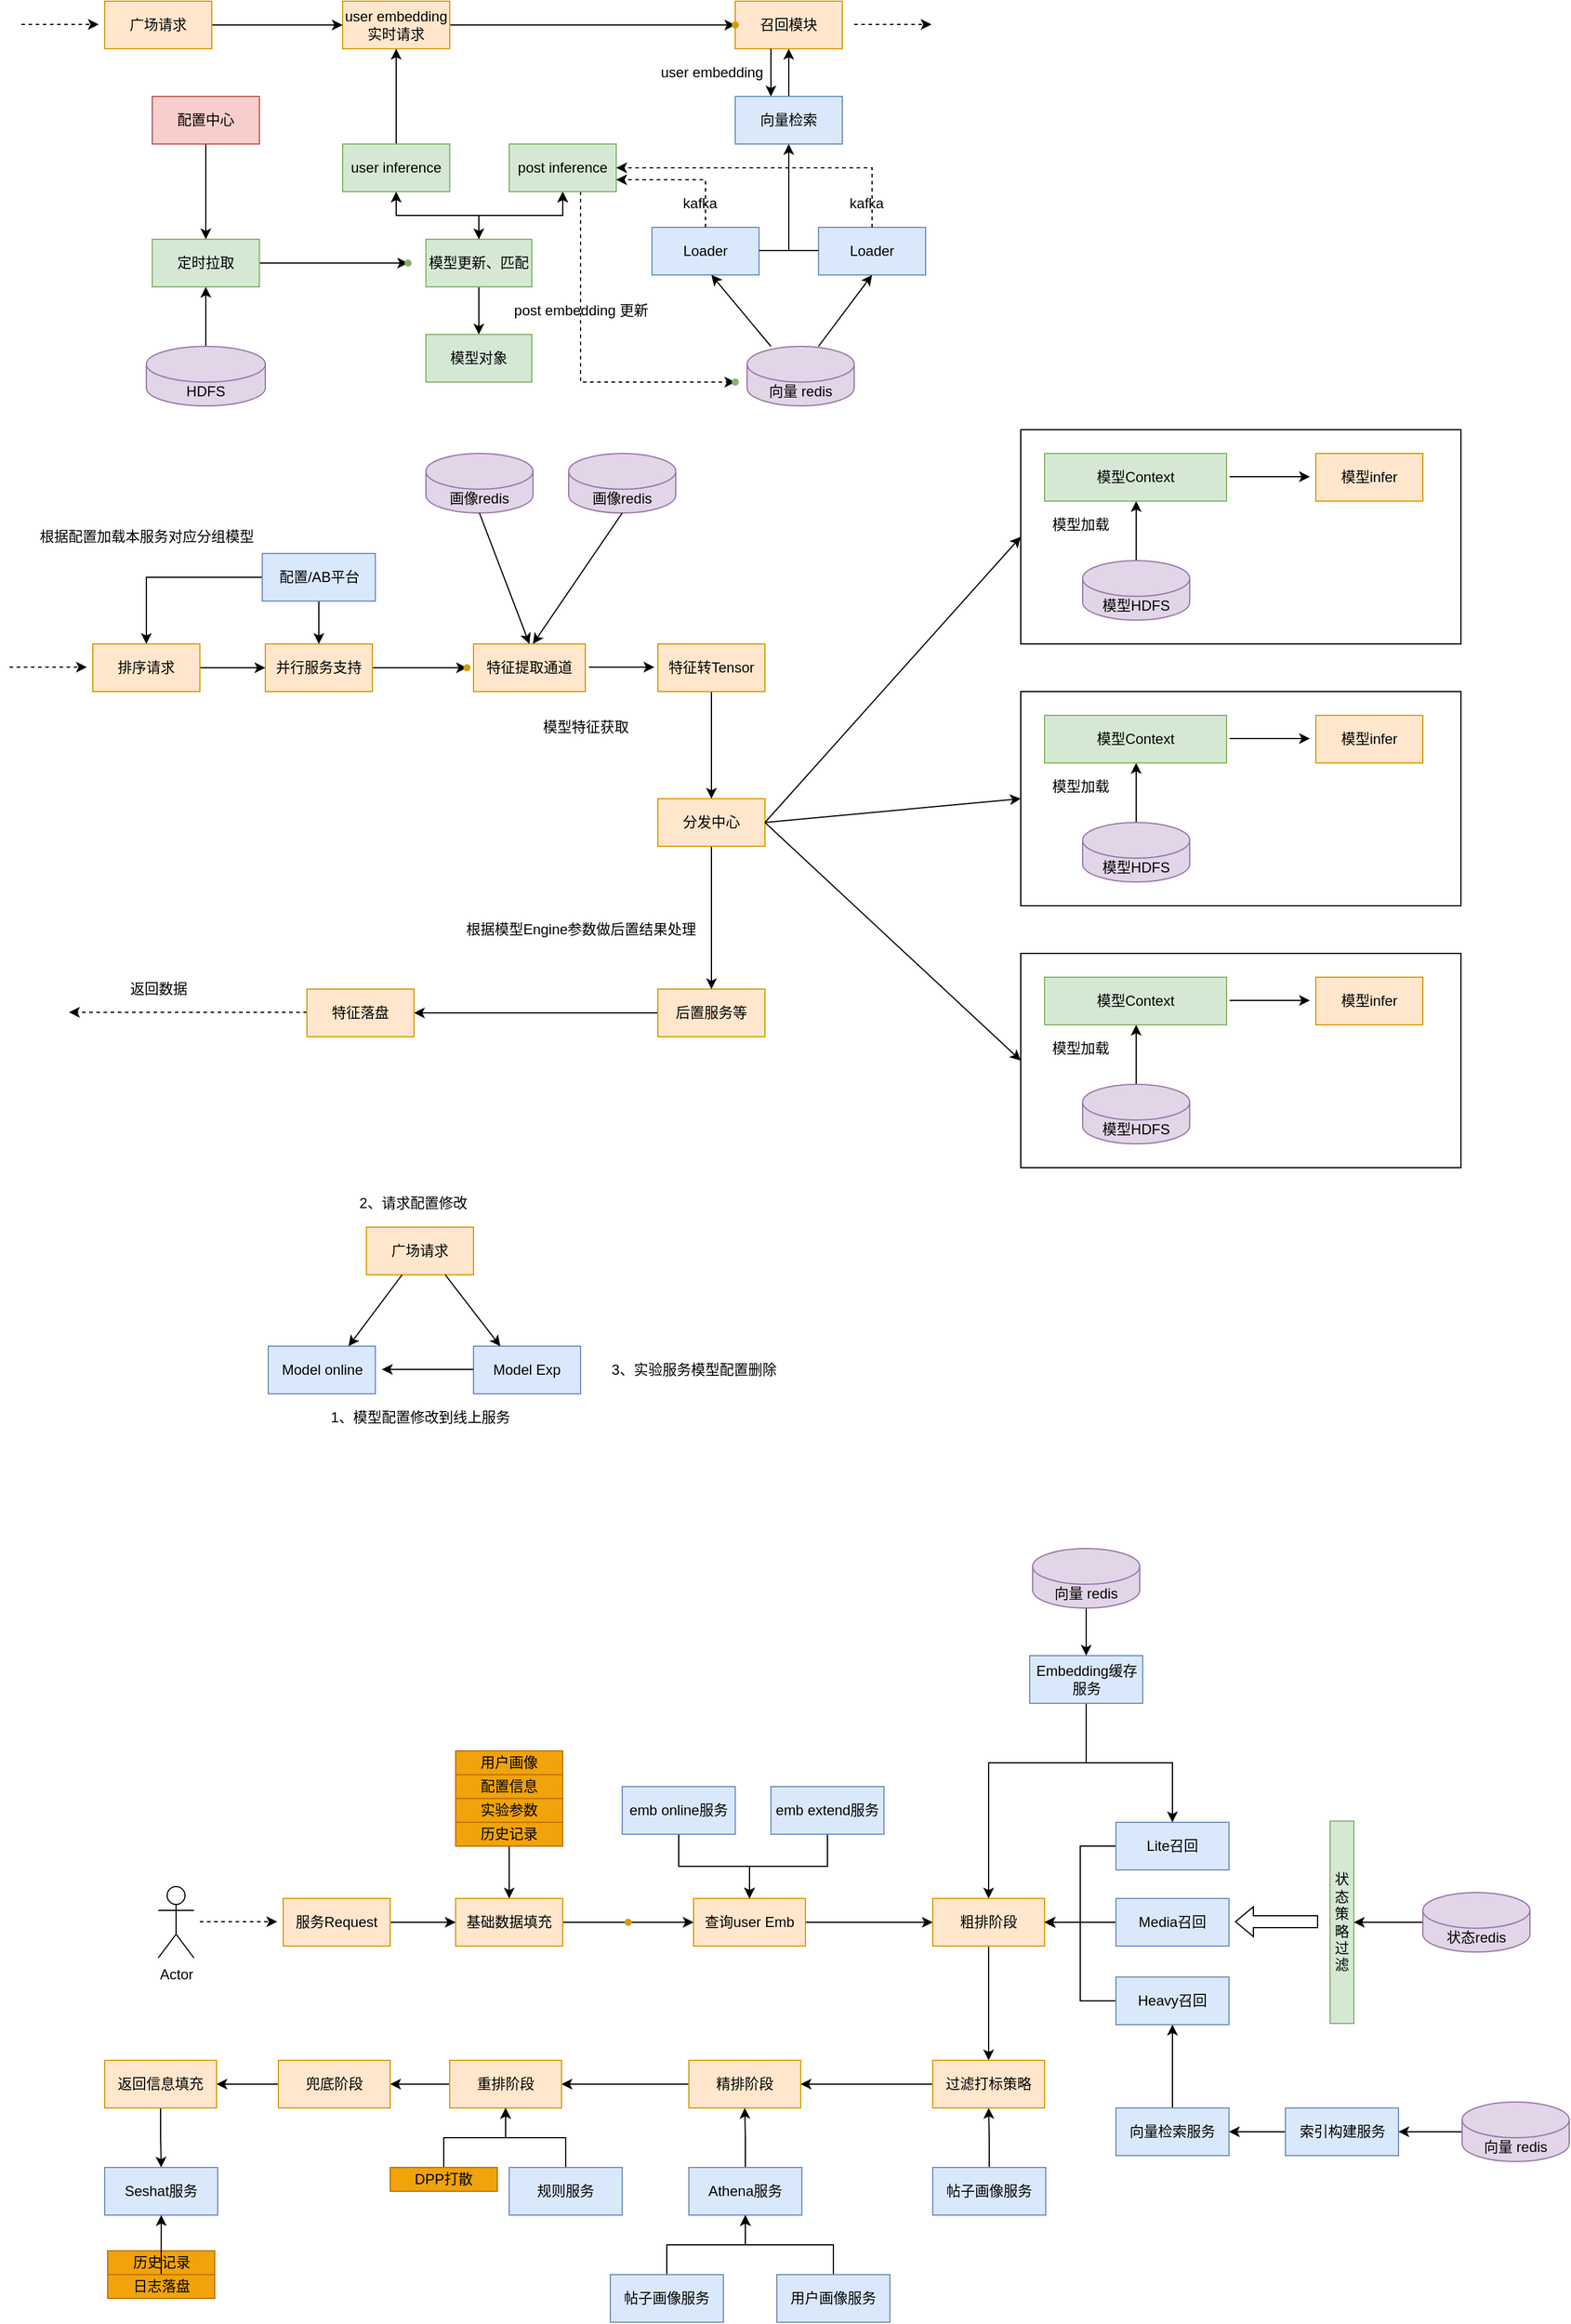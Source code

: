 <mxfile version="20.2.4" type="github" pages="2">
  <diagram id="rmecvicJ1WGdIbWjcZAJ" name="Page-1">
    <mxGraphModel dx="1426" dy="713" grid="1" gridSize="10" guides="1" tooltips="1" connect="1" arrows="1" fold="1" page="1" pageScale="1" pageWidth="827" pageHeight="1169" math="0" shadow="0">
      <root>
        <mxCell id="0" />
        <mxCell id="1" parent="0" />
        <mxCell id="inHRwICub65d2TgyCKdi-32" value="" style="edgeStyle=orthogonalEdgeStyle;rounded=0;orthogonalLoop=1;jettySize=auto;html=1;" parent="1" source="inHRwICub65d2TgyCKdi-1" target="inHRwICub65d2TgyCKdi-31" edge="1">
          <mxGeometry relative="1" as="geometry" />
        </mxCell>
        <mxCell id="inHRwICub65d2TgyCKdi-1" value="user embedding实时请求" style="rounded=0;whiteSpace=wrap;html=1;fillColor=#ffe6cc;strokeColor=#d79b00;" parent="1" vertex="1">
          <mxGeometry x="300" y="120" width="90" height="40" as="geometry" />
        </mxCell>
        <mxCell id="inHRwICub65d2TgyCKdi-26" value="" style="edgeStyle=orthogonalEdgeStyle;rounded=0;orthogonalLoop=1;jettySize=auto;html=1;" parent="1" source="inHRwICub65d2TgyCKdi-3" target="inHRwICub65d2TgyCKdi-6" edge="1">
          <mxGeometry relative="1" as="geometry" />
        </mxCell>
        <mxCell id="inHRwICub65d2TgyCKdi-27" value="" style="edgeStyle=orthogonalEdgeStyle;rounded=0;orthogonalLoop=1;jettySize=auto;html=1;" parent="1" source="inHRwICub65d2TgyCKdi-3" target="inHRwICub65d2TgyCKdi-6" edge="1">
          <mxGeometry relative="1" as="geometry" />
        </mxCell>
        <mxCell id="inHRwICub65d2TgyCKdi-28" style="edgeStyle=orthogonalEdgeStyle;rounded=0;orthogonalLoop=1;jettySize=auto;html=1;entryX=0.5;entryY=1;entryDx=0;entryDy=0;" parent="1" source="inHRwICub65d2TgyCKdi-3" target="inHRwICub65d2TgyCKdi-4" edge="1">
          <mxGeometry relative="1" as="geometry" />
        </mxCell>
        <mxCell id="inHRwICub65d2TgyCKdi-84" value="" style="edgeStyle=orthogonalEdgeStyle;rounded=0;orthogonalLoop=1;jettySize=auto;html=1;" parent="1" source="inHRwICub65d2TgyCKdi-3" target="inHRwICub65d2TgyCKdi-82" edge="1">
          <mxGeometry relative="1" as="geometry" />
        </mxCell>
        <mxCell id="inHRwICub65d2TgyCKdi-3" value="模型更新、匹配" style="rounded=0;whiteSpace=wrap;html=1;fillColor=#d5e8d4;strokeColor=#82b366;" parent="1" vertex="1">
          <mxGeometry x="370" y="320" width="89" height="40" as="geometry" />
        </mxCell>
        <mxCell id="inHRwICub65d2TgyCKdi-29" value="" style="edgeStyle=orthogonalEdgeStyle;rounded=0;orthogonalLoop=1;jettySize=auto;html=1;" parent="1" source="inHRwICub65d2TgyCKdi-4" target="inHRwICub65d2TgyCKdi-1" edge="1">
          <mxGeometry relative="1" as="geometry" />
        </mxCell>
        <mxCell id="inHRwICub65d2TgyCKdi-4" value="user inference" style="rounded=0;whiteSpace=wrap;html=1;fillColor=#d5e8d4;strokeColor=#82b366;" parent="1" vertex="1">
          <mxGeometry x="300" y="240" width="90" height="40" as="geometry" />
        </mxCell>
        <mxCell id="inHRwICub65d2TgyCKdi-48" value="" style="edgeStyle=orthogonalEdgeStyle;rounded=0;orthogonalLoop=1;jettySize=auto;html=1;" parent="1" source="inHRwICub65d2TgyCKdi-6" target="inHRwICub65d2TgyCKdi-3" edge="1">
          <mxGeometry relative="1" as="geometry" />
        </mxCell>
        <mxCell id="inHRwICub65d2TgyCKdi-50" value="" style="edgeStyle=orthogonalEdgeStyle;rounded=0;orthogonalLoop=1;jettySize=auto;html=1;dashed=1;" parent="1" source="inHRwICub65d2TgyCKdi-6" target="inHRwICub65d2TgyCKdi-49" edge="1">
          <mxGeometry relative="1" as="geometry">
            <Array as="points">
              <mxPoint x="500" y="440" />
            </Array>
          </mxGeometry>
        </mxCell>
        <mxCell id="inHRwICub65d2TgyCKdi-6" value="post inference" style="rounded=0;whiteSpace=wrap;html=1;fillColor=#d5e8d4;strokeColor=#82b366;" parent="1" vertex="1">
          <mxGeometry x="440" y="240" width="90" height="40" as="geometry" />
        </mxCell>
        <mxCell id="inHRwICub65d2TgyCKdi-22" value="" style="edgeStyle=orthogonalEdgeStyle;rounded=0;orthogonalLoop=1;jettySize=auto;html=1;" parent="1" source="inHRwICub65d2TgyCKdi-7" target="inHRwICub65d2TgyCKdi-21" edge="1">
          <mxGeometry relative="1" as="geometry" />
        </mxCell>
        <mxCell id="inHRwICub65d2TgyCKdi-7" value="定时拉取" style="rounded=0;whiteSpace=wrap;html=1;fillColor=#d5e8d4;strokeColor=#82b366;" parent="1" vertex="1">
          <mxGeometry x="140" y="320" width="90" height="40" as="geometry" />
        </mxCell>
        <mxCell id="inHRwICub65d2TgyCKdi-25" value="" style="edgeStyle=orthogonalEdgeStyle;rounded=0;orthogonalLoop=1;jettySize=auto;html=1;" parent="1" source="inHRwICub65d2TgyCKdi-8" target="inHRwICub65d2TgyCKdi-7" edge="1">
          <mxGeometry relative="1" as="geometry" />
        </mxCell>
        <mxCell id="inHRwICub65d2TgyCKdi-8" value="配置中心" style="rounded=0;whiteSpace=wrap;html=1;fillColor=#f8cecc;strokeColor=#b85450;" parent="1" vertex="1">
          <mxGeometry x="140" y="200" width="90" height="40" as="geometry" />
        </mxCell>
        <mxCell id="inHRwICub65d2TgyCKdi-23" value="" style="edgeStyle=orthogonalEdgeStyle;rounded=0;orthogonalLoop=1;jettySize=auto;html=1;" parent="1" source="inHRwICub65d2TgyCKdi-13" target="inHRwICub65d2TgyCKdi-7" edge="1">
          <mxGeometry relative="1" as="geometry" />
        </mxCell>
        <mxCell id="inHRwICub65d2TgyCKdi-13" value="HDFS" style="shape=cylinder3;whiteSpace=wrap;html=1;boundedLbl=1;backgroundOutline=1;size=15;fillColor=#e1d5e7;strokeColor=#9673a6;" parent="1" vertex="1">
          <mxGeometry x="135" y="410" width="100" height="50" as="geometry" />
        </mxCell>
        <mxCell id="aqv-pjTgf9WX1jesz1Ey-59" value="" style="edgeStyle=orthogonalEdgeStyle;rounded=0;orthogonalLoop=1;jettySize=auto;html=1;" parent="1" source="inHRwICub65d2TgyCKdi-16" edge="1">
          <mxGeometry relative="1" as="geometry">
            <mxPoint x="967" y="540" as="targetPoint" />
          </mxGeometry>
        </mxCell>
        <mxCell id="inHRwICub65d2TgyCKdi-16" value="模型HDFS" style="shape=cylinder3;whiteSpace=wrap;html=1;boundedLbl=1;backgroundOutline=1;size=15;fillColor=#e1d5e7;strokeColor=#9673a6;" parent="1" vertex="1">
          <mxGeometry x="922" y="590" width="90" height="50" as="geometry" />
        </mxCell>
        <mxCell id="inHRwICub65d2TgyCKdi-17" value="向量 redis" style="shape=cylinder3;whiteSpace=wrap;html=1;boundedLbl=1;backgroundOutline=1;size=15;fillColor=#e1d5e7;strokeColor=#9673a6;" parent="1" vertex="1">
          <mxGeometry x="640" y="410" width="90" height="50" as="geometry" />
        </mxCell>
        <mxCell id="inHRwICub65d2TgyCKdi-21" value="" style="shape=waypoint;sketch=0;size=6;pointerEvents=1;points=[];fillColor=#d5e8d4;resizable=0;rotatable=0;perimeter=centerPerimeter;snapToPoint=1;strokeColor=#82b366;rounded=0;" parent="1" vertex="1">
          <mxGeometry x="335" y="320" width="40" height="40" as="geometry" />
        </mxCell>
        <mxCell id="inHRwICub65d2TgyCKdi-30" value="召回模块" style="rounded=0;whiteSpace=wrap;html=1;fillColor=#ffe6cc;strokeColor=#d79b00;" parent="1" vertex="1">
          <mxGeometry x="630" y="120" width="90" height="40" as="geometry" />
        </mxCell>
        <mxCell id="inHRwICub65d2TgyCKdi-31" value="" style="shape=waypoint;sketch=0;size=6;pointerEvents=1;points=[];fillColor=#ffe6cc;resizable=0;rotatable=0;perimeter=centerPerimeter;snapToPoint=1;strokeColor=#d79b00;rounded=0;" parent="1" vertex="1">
          <mxGeometry x="610" y="120" width="40" height="40" as="geometry" />
        </mxCell>
        <mxCell id="inHRwICub65d2TgyCKdi-33" value="Loader" style="rounded=0;whiteSpace=wrap;html=1;fillColor=#dae8fc;strokeColor=#6c8ebf;" parent="1" vertex="1">
          <mxGeometry x="560" y="310" width="90" height="40" as="geometry" />
        </mxCell>
        <mxCell id="inHRwICub65d2TgyCKdi-34" value="Loader" style="rounded=0;whiteSpace=wrap;html=1;fillColor=#dae8fc;strokeColor=#6c8ebf;" parent="1" vertex="1">
          <mxGeometry x="700" y="310" width="90" height="40" as="geometry" />
        </mxCell>
        <mxCell id="inHRwICub65d2TgyCKdi-49" value="" style="shape=waypoint;sketch=0;size=6;pointerEvents=1;points=[];fillColor=#d5e8d4;resizable=0;rotatable=0;perimeter=centerPerimeter;snapToPoint=1;strokeColor=#82b366;rounded=0;" parent="1" vertex="1">
          <mxGeometry x="610" y="420" width="40" height="40" as="geometry" />
        </mxCell>
        <mxCell id="inHRwICub65d2TgyCKdi-56" value="" style="endArrow=classic;html=1;rounded=0;entryX=0.5;entryY=1;entryDx=0;entryDy=0;" parent="1" target="inHRwICub65d2TgyCKdi-34" edge="1">
          <mxGeometry width="50" height="50" relative="1" as="geometry">
            <mxPoint x="700" y="410" as="sourcePoint" />
            <mxPoint x="750" y="360" as="targetPoint" />
          </mxGeometry>
        </mxCell>
        <mxCell id="inHRwICub65d2TgyCKdi-57" value="" style="endArrow=classic;html=1;rounded=0;exitX=0.222;exitY=0;exitDx=0;exitDy=0;exitPerimeter=0;" parent="1" source="inHRwICub65d2TgyCKdi-17" edge="1">
          <mxGeometry width="50" height="50" relative="1" as="geometry">
            <mxPoint x="670" y="400" as="sourcePoint" />
            <mxPoint x="610" y="350" as="targetPoint" />
          </mxGeometry>
        </mxCell>
        <mxCell id="inHRwICub65d2TgyCKdi-65" value="" style="edgeStyle=orthogonalEdgeStyle;rounded=0;orthogonalLoop=1;jettySize=auto;html=1;" parent="1" source="inHRwICub65d2TgyCKdi-58" target="inHRwICub65d2TgyCKdi-30" edge="1">
          <mxGeometry relative="1" as="geometry" />
        </mxCell>
        <mxCell id="inHRwICub65d2TgyCKdi-58" value="向量检索" style="rounded=0;whiteSpace=wrap;html=1;fillColor=#dae8fc;strokeColor=#6c8ebf;" parent="1" vertex="1">
          <mxGeometry x="630" y="200" width="90" height="40" as="geometry" />
        </mxCell>
        <mxCell id="inHRwICub65d2TgyCKdi-61" value="" style="endArrow=classic;html=1;rounded=0;entryX=0.5;entryY=1;entryDx=0;entryDy=0;" parent="1" target="inHRwICub65d2TgyCKdi-58" edge="1">
          <mxGeometry width="50" height="50" relative="1" as="geometry">
            <mxPoint x="675" y="330" as="sourcePoint" />
            <mxPoint x="670" y="240" as="targetPoint" />
          </mxGeometry>
        </mxCell>
        <mxCell id="inHRwICub65d2TgyCKdi-62" value="" style="endArrow=classic;html=1;rounded=0;dashed=1;exitX=0.5;exitY=0;exitDx=0;exitDy=0;" parent="1" source="inHRwICub65d2TgyCKdi-33" edge="1">
          <mxGeometry width="50" height="50" relative="1" as="geometry">
            <mxPoint x="600" y="300" as="sourcePoint" />
            <mxPoint x="530" y="270" as="targetPoint" />
            <Array as="points">
              <mxPoint x="605" y="270" />
            </Array>
          </mxGeometry>
        </mxCell>
        <mxCell id="inHRwICub65d2TgyCKdi-63" value="" style="endArrow=classic;html=1;rounded=0;dashed=1;exitX=0.5;exitY=0;exitDx=0;exitDy=0;" parent="1" source="inHRwICub65d2TgyCKdi-34" edge="1">
          <mxGeometry width="50" height="50" relative="1" as="geometry">
            <mxPoint x="775" y="300" as="sourcePoint" />
            <mxPoint x="530" y="260" as="targetPoint" />
            <Array as="points">
              <mxPoint x="745" y="260" />
            </Array>
          </mxGeometry>
        </mxCell>
        <mxCell id="inHRwICub65d2TgyCKdi-67" value="" style="edgeStyle=orthogonalEdgeStyle;rounded=0;orthogonalLoop=1;jettySize=auto;html=1;" parent="1" source="inHRwICub65d2TgyCKdi-66" target="inHRwICub65d2TgyCKdi-1" edge="1">
          <mxGeometry relative="1" as="geometry" />
        </mxCell>
        <mxCell id="inHRwICub65d2TgyCKdi-66" value="广场请求" style="rounded=0;whiteSpace=wrap;html=1;fillColor=#ffe6cc;strokeColor=#d79b00;" parent="1" vertex="1">
          <mxGeometry x="100" y="120" width="90" height="40" as="geometry" />
        </mxCell>
        <mxCell id="inHRwICub65d2TgyCKdi-69" value="" style="endArrow=classic;html=1;rounded=0;dashed=1;" parent="1" edge="1">
          <mxGeometry width="50" height="50" relative="1" as="geometry">
            <mxPoint x="30" y="139.5" as="sourcePoint" />
            <mxPoint x="95" y="139.5" as="targetPoint" />
          </mxGeometry>
        </mxCell>
        <mxCell id="inHRwICub65d2TgyCKdi-72" value="" style="endArrow=classic;html=1;rounded=0;dashed=1;" parent="1" edge="1">
          <mxGeometry width="50" height="50" relative="1" as="geometry">
            <mxPoint x="730" y="139.5" as="sourcePoint" />
            <mxPoint x="795" y="139.5" as="targetPoint" />
          </mxGeometry>
        </mxCell>
        <mxCell id="inHRwICub65d2TgyCKdi-73" value="" style="endArrow=classic;html=1;rounded=0;" parent="1" edge="1">
          <mxGeometry width="50" height="50" relative="1" as="geometry">
            <mxPoint x="660" y="160" as="sourcePoint" />
            <mxPoint x="660" y="200" as="targetPoint" />
          </mxGeometry>
        </mxCell>
        <mxCell id="inHRwICub65d2TgyCKdi-75" value="user embedding" style="text;html=1;resizable=0;autosize=1;align=center;verticalAlign=middle;points=[];fillColor=none;strokeColor=none;rounded=0;" parent="1" vertex="1">
          <mxGeometry x="560" y="170" width="100" height="20" as="geometry" />
        </mxCell>
        <mxCell id="inHRwICub65d2TgyCKdi-76" value="kafka" style="text;html=1;resizable=0;autosize=1;align=center;verticalAlign=middle;points=[];fillColor=none;strokeColor=none;rounded=0;" parent="1" vertex="1">
          <mxGeometry x="720" y="280" width="40" height="20" as="geometry" />
        </mxCell>
        <mxCell id="inHRwICub65d2TgyCKdi-77" value="" style="endArrow=none;html=1;rounded=0;" parent="1" edge="1">
          <mxGeometry width="50" height="50" relative="1" as="geometry">
            <mxPoint x="650" y="329.5" as="sourcePoint" />
            <mxPoint x="700" y="329.5" as="targetPoint" />
          </mxGeometry>
        </mxCell>
        <mxCell id="inHRwICub65d2TgyCKdi-78" value="kafka" style="text;html=1;resizable=0;autosize=1;align=center;verticalAlign=middle;points=[];fillColor=none;strokeColor=none;rounded=0;" parent="1" vertex="1">
          <mxGeometry x="580" y="280" width="40" height="20" as="geometry" />
        </mxCell>
        <mxCell id="inHRwICub65d2TgyCKdi-81" value="post embedding 更新" style="text;html=1;resizable=0;autosize=1;align=center;verticalAlign=middle;points=[];fillColor=none;strokeColor=none;rounded=0;" parent="1" vertex="1">
          <mxGeometry x="435" y="370" width="130" height="20" as="geometry" />
        </mxCell>
        <mxCell id="inHRwICub65d2TgyCKdi-82" value="模型对象" style="rounded=0;whiteSpace=wrap;html=1;fillColor=#d5e8d4;strokeColor=#82b366;" parent="1" vertex="1">
          <mxGeometry x="370" y="400" width="89" height="40" as="geometry" />
        </mxCell>
        <mxCell id="aqv-pjTgf9WX1jesz1Ey-1" value="" style="edgeStyle=orthogonalEdgeStyle;rounded=0;orthogonalLoop=1;jettySize=auto;html=1;" parent="1" source="aqv-pjTgf9WX1jesz1Ey-2" target="aqv-pjTgf9WX1jesz1Ey-24" edge="1">
          <mxGeometry relative="1" as="geometry" />
        </mxCell>
        <mxCell id="aqv-pjTgf9WX1jesz1Ey-2" value="并行服务支持" style="rounded=0;whiteSpace=wrap;html=1;fillColor=#ffe6cc;strokeColor=#d79b00;" parent="1" vertex="1">
          <mxGeometry x="235" y="660" width="90" height="40" as="geometry" />
        </mxCell>
        <mxCell id="aqv-pjTgf9WX1jesz1Ey-21" value="画像redis" style="shape=cylinder3;whiteSpace=wrap;html=1;boundedLbl=1;backgroundOutline=1;size=15;fillColor=#e1d5e7;strokeColor=#9673a6;" parent="1" vertex="1">
          <mxGeometry x="370" y="500" width="90" height="50" as="geometry" />
        </mxCell>
        <mxCell id="aqv-pjTgf9WX1jesz1Ey-23" value="特征提取通道" style="rounded=0;whiteSpace=wrap;html=1;fillColor=#ffe6cc;strokeColor=#d79b00;" parent="1" vertex="1">
          <mxGeometry x="410" y="660" width="94" height="40" as="geometry" />
        </mxCell>
        <mxCell id="aqv-pjTgf9WX1jesz1Ey-24" value="" style="shape=waypoint;sketch=0;size=6;pointerEvents=1;points=[];fillColor=#ffe6cc;resizable=0;rotatable=0;perimeter=centerPerimeter;snapToPoint=1;strokeColor=#d79b00;rounded=0;" parent="1" vertex="1">
          <mxGeometry x="384.5" y="660" width="40" height="40" as="geometry" />
        </mxCell>
        <mxCell id="aqv-pjTgf9WX1jesz1Ey-35" value="" style="edgeStyle=orthogonalEdgeStyle;rounded=0;orthogonalLoop=1;jettySize=auto;html=1;" parent="1" source="aqv-pjTgf9WX1jesz1Ey-36" target="aqv-pjTgf9WX1jesz1Ey-2" edge="1">
          <mxGeometry relative="1" as="geometry" />
        </mxCell>
        <mxCell id="aqv-pjTgf9WX1jesz1Ey-36" value="排序请求" style="rounded=0;whiteSpace=wrap;html=1;fillColor=#ffe6cc;strokeColor=#d79b00;" parent="1" vertex="1">
          <mxGeometry x="90" y="660" width="90" height="40" as="geometry" />
        </mxCell>
        <mxCell id="aqv-pjTgf9WX1jesz1Ey-37" value="" style="endArrow=classic;html=1;rounded=0;dashed=1;" parent="1" edge="1">
          <mxGeometry width="50" height="50" relative="1" as="geometry">
            <mxPoint x="20" y="679.5" as="sourcePoint" />
            <mxPoint x="85" y="679.5" as="targetPoint" />
          </mxGeometry>
        </mxCell>
        <mxCell id="aqv-pjTgf9WX1jesz1Ey-61" value="" style="edgeStyle=orthogonalEdgeStyle;rounded=0;orthogonalLoop=1;jettySize=auto;html=1;" parent="1" source="aqv-pjTgf9WX1jesz1Ey-46" target="aqv-pjTgf9WX1jesz1Ey-2" edge="1">
          <mxGeometry relative="1" as="geometry" />
        </mxCell>
        <mxCell id="6J14S6-xpaO_hdWRxPUu-1" style="edgeStyle=orthogonalEdgeStyle;rounded=0;orthogonalLoop=1;jettySize=auto;html=1;exitX=0;exitY=0.5;exitDx=0;exitDy=0;entryX=0.5;entryY=0;entryDx=0;entryDy=0;" parent="1" source="aqv-pjTgf9WX1jesz1Ey-46" target="aqv-pjTgf9WX1jesz1Ey-36" edge="1">
          <mxGeometry relative="1" as="geometry" />
        </mxCell>
        <mxCell id="aqv-pjTgf9WX1jesz1Ey-46" value="配置/AB平台" style="rounded=0;whiteSpace=wrap;html=1;fillColor=#dae8fc;strokeColor=#6c8ebf;" parent="1" vertex="1">
          <mxGeometry x="232.5" y="584" width="95" height="40" as="geometry" />
        </mxCell>
        <mxCell id="aqv-pjTgf9WX1jesz1Ey-48" value="模型infer" style="rounded=0;whiteSpace=wrap;html=1;fillColor=#ffe6cc;strokeColor=#d79b00;" parent="1" vertex="1">
          <mxGeometry x="1118" y="500" width="90" height="40" as="geometry" />
        </mxCell>
        <mxCell id="aqv-pjTgf9WX1jesz1Ey-51" value="" style="edgeStyle=orthogonalEdgeStyle;rounded=0;orthogonalLoop=1;jettySize=auto;html=1;" parent="1" edge="1">
          <mxGeometry relative="1" as="geometry">
            <mxPoint x="507" y="679.5" as="sourcePoint" />
            <mxPoint x="562" y="679.5" as="targetPoint" />
          </mxGeometry>
        </mxCell>
        <mxCell id="OaDlrXhiKKZEw5UszmCp-20" value="" style="edgeStyle=orthogonalEdgeStyle;rounded=0;orthogonalLoop=1;jettySize=auto;html=1;" parent="1" source="aqv-pjTgf9WX1jesz1Ey-52" target="OaDlrXhiKKZEw5UszmCp-16" edge="1">
          <mxGeometry relative="1" as="geometry" />
        </mxCell>
        <mxCell id="aqv-pjTgf9WX1jesz1Ey-52" value="特征转Tensor" style="rounded=0;whiteSpace=wrap;html=1;fillColor=#ffe6cc;strokeColor=#d79b00;" parent="1" vertex="1">
          <mxGeometry x="565" y="660" width="90" height="40" as="geometry" />
        </mxCell>
        <mxCell id="aqv-pjTgf9WX1jesz1Ey-68" value="" style="edgeStyle=orthogonalEdgeStyle;rounded=0;orthogonalLoop=1;jettySize=auto;html=1;" parent="1" source="aqv-pjTgf9WX1jesz1Ey-54" target="aqv-pjTgf9WX1jesz1Ey-67" edge="1">
          <mxGeometry relative="1" as="geometry" />
        </mxCell>
        <mxCell id="aqv-pjTgf9WX1jesz1Ey-54" value="后置服务等" style="rounded=0;whiteSpace=wrap;html=1;fillColor=#ffe6cc;strokeColor=#d79b00;" parent="1" vertex="1">
          <mxGeometry x="565" y="950" width="90" height="40" as="geometry" />
        </mxCell>
        <mxCell id="aqv-pjTgf9WX1jesz1Ey-60" value="" style="endArrow=classic;html=1;rounded=0;dashed=1;startArrow=none;" parent="1" edge="1">
          <mxGeometry width="50" height="50" relative="1" as="geometry">
            <mxPoint x="270" y="969.5" as="sourcePoint" />
            <mxPoint x="70" y="969.5" as="targetPoint" />
            <Array as="points">
              <mxPoint x="90" y="969.5" />
            </Array>
          </mxGeometry>
        </mxCell>
        <mxCell id="aqv-pjTgf9WX1jesz1Ey-64" value="模型加载" style="text;html=1;resizable=0;autosize=1;align=center;verticalAlign=middle;points=[];fillColor=none;strokeColor=none;rounded=0;" parent="1" vertex="1">
          <mxGeometry x="890" y="550" width="60" height="20" as="geometry" />
        </mxCell>
        <mxCell id="aqv-pjTgf9WX1jesz1Ey-66" value="返回数据" style="text;html=1;resizable=0;autosize=1;align=center;verticalAlign=middle;points=[];fillColor=none;strokeColor=none;rounded=0;" parent="1" vertex="1">
          <mxGeometry x="115" y="940" width="60" height="20" as="geometry" />
        </mxCell>
        <mxCell id="aqv-pjTgf9WX1jesz1Ey-67" value="特征落盘" style="rounded=0;whiteSpace=wrap;html=1;fillColor=#ffe6cc;strokeColor=#d79b00;" parent="1" vertex="1">
          <mxGeometry x="270" y="950" width="90" height="40" as="geometry" />
        </mxCell>
        <mxCell id="aqv-pjTgf9WX1jesz1Ey-72" value="根据配置加载本服务对应分组模型" style="text;html=1;resizable=0;autosize=1;align=center;verticalAlign=middle;points=[];fillColor=none;strokeColor=none;rounded=0;" parent="1" vertex="1">
          <mxGeometry x="35" y="560" width="200" height="20" as="geometry" />
        </mxCell>
        <mxCell id="6J14S6-xpaO_hdWRxPUu-2" value="画像redis" style="shape=cylinder3;whiteSpace=wrap;html=1;boundedLbl=1;backgroundOutline=1;size=15;fillColor=#e1d5e7;strokeColor=#9673a6;" parent="1" vertex="1">
          <mxGeometry x="490" y="500" width="90" height="50" as="geometry" />
        </mxCell>
        <mxCell id="6J14S6-xpaO_hdWRxPUu-3" value="" style="endArrow=classic;html=1;rounded=0;entryX=0.5;entryY=0;entryDx=0;entryDy=0;" parent="1" target="aqv-pjTgf9WX1jesz1Ey-23" edge="1">
          <mxGeometry width="50" height="50" relative="1" as="geometry">
            <mxPoint x="415" y="550" as="sourcePoint" />
            <mxPoint x="485" y="630" as="targetPoint" />
          </mxGeometry>
        </mxCell>
        <mxCell id="6J14S6-xpaO_hdWRxPUu-4" value="" style="endArrow=classic;html=1;rounded=0;exitX=0.5;exitY=1;exitDx=0;exitDy=0;exitPerimeter=0;" parent="1" source="6J14S6-xpaO_hdWRxPUu-2" edge="1">
          <mxGeometry width="50" height="50" relative="1" as="geometry">
            <mxPoint x="425" y="560" as="sourcePoint" />
            <mxPoint x="460" y="660" as="targetPoint" />
          </mxGeometry>
        </mxCell>
        <mxCell id="6J14S6-xpaO_hdWRxPUu-6" value="模型Context" style="rounded=0;whiteSpace=wrap;html=1;fillColor=#d5e8d4;strokeColor=#82b366;" parent="1" vertex="1">
          <mxGeometry x="890" y="500" width="153" height="40" as="geometry" />
        </mxCell>
        <mxCell id="6J14S6-xpaO_hdWRxPUu-9" value="模型特征获取" style="text;html=1;resizable=0;autosize=1;align=center;verticalAlign=middle;points=[];fillColor=none;strokeColor=none;rounded=0;" parent="1" vertex="1">
          <mxGeometry x="459" y="720" width="90" height="20" as="geometry" />
        </mxCell>
        <mxCell id="6J14S6-xpaO_hdWRxPUu-11" value="" style="edgeStyle=orthogonalEdgeStyle;rounded=0;orthogonalLoop=1;jettySize=auto;html=1;" parent="1" edge="1">
          <mxGeometry relative="1" as="geometry">
            <mxPoint x="1045.5" y="519.5" as="sourcePoint" />
            <mxPoint x="1113" y="519.5" as="targetPoint" />
          </mxGeometry>
        </mxCell>
        <mxCell id="6J14S6-xpaO_hdWRxPUu-12" value="根据模型Engine参数做后置结果处理" style="text;html=1;resizable=0;autosize=1;align=center;verticalAlign=middle;points=[];fillColor=none;strokeColor=none;rounded=0;" parent="1" vertex="1">
          <mxGeometry x="395" y="890" width="210" height="20" as="geometry" />
        </mxCell>
        <mxCell id="fP3JQCJuyxl1CJWyWXT3-1" value="广场请求" style="rounded=0;whiteSpace=wrap;html=1;fillColor=#ffe6cc;strokeColor=#d79b00;" parent="1" vertex="1">
          <mxGeometry x="320" y="1150" width="90" height="40" as="geometry" />
        </mxCell>
        <mxCell id="fP3JQCJuyxl1CJWyWXT3-2" value="Model online" style="rounded=0;whiteSpace=wrap;html=1;fillColor=#dae8fc;strokeColor=#6c8ebf;" parent="1" vertex="1">
          <mxGeometry x="237.5" y="1250" width="90" height="40" as="geometry" />
        </mxCell>
        <mxCell id="fP3JQCJuyxl1CJWyWXT3-3" value="Model Exp" style="rounded=0;whiteSpace=wrap;html=1;fillColor=#dae8fc;strokeColor=#6c8ebf;" parent="1" vertex="1">
          <mxGeometry x="410" y="1250" width="90" height="40" as="geometry" />
        </mxCell>
        <mxCell id="fP3JQCJuyxl1CJWyWXT3-8" value="" style="endArrow=classic;html=1;rounded=0;entryX=0.25;entryY=0;entryDx=0;entryDy=0;" parent="1" target="fP3JQCJuyxl1CJWyWXT3-3" edge="1">
          <mxGeometry width="50" height="50" relative="1" as="geometry">
            <mxPoint x="386.25" y="1190" as="sourcePoint" />
            <mxPoint x="422.75" y="1240" as="targetPoint" />
          </mxGeometry>
        </mxCell>
        <mxCell id="fP3JQCJuyxl1CJWyWXT3-9" value="" style="endArrow=classic;html=1;rounded=0;" parent="1" edge="1">
          <mxGeometry width="50" height="50" relative="1" as="geometry">
            <mxPoint x="410" y="1269.5" as="sourcePoint" />
            <mxPoint x="333" y="1269.5" as="targetPoint" />
          </mxGeometry>
        </mxCell>
        <mxCell id="fP3JQCJuyxl1CJWyWXT3-10" value="" style="endArrow=classic;html=1;rounded=0;entryX=0.75;entryY=0;entryDx=0;entryDy=0;" parent="1" target="fP3JQCJuyxl1CJWyWXT3-2" edge="1">
          <mxGeometry width="50" height="50" relative="1" as="geometry">
            <mxPoint x="350" y="1190" as="sourcePoint" />
            <mxPoint x="280" y="1250" as="targetPoint" />
          </mxGeometry>
        </mxCell>
        <mxCell id="fP3JQCJuyxl1CJWyWXT3-11" value="1、模型配置修改到线上服务" style="text;html=1;resizable=0;autosize=1;align=center;verticalAlign=middle;points=[];fillColor=none;strokeColor=none;rounded=0;" parent="1" vertex="1">
          <mxGeometry x="280" y="1300" width="170" height="20" as="geometry" />
        </mxCell>
        <mxCell id="fP3JQCJuyxl1CJWyWXT3-12" value="2、请求配置修改" style="text;html=1;resizable=0;autosize=1;align=center;verticalAlign=middle;points=[];fillColor=none;strokeColor=none;rounded=0;" parent="1" vertex="1">
          <mxGeometry x="304" y="1120" width="110" height="20" as="geometry" />
        </mxCell>
        <mxCell id="fP3JQCJuyxl1CJWyWXT3-13" value="3、实验服务模型配置删除" style="text;html=1;resizable=0;autosize=1;align=center;verticalAlign=middle;points=[];fillColor=none;strokeColor=none;rounded=0;" parent="1" vertex="1">
          <mxGeometry x="520" y="1260" width="150" height="20" as="geometry" />
        </mxCell>
        <mxCell id="OaDlrXhiKKZEw5UszmCp-1" value="" style="rounded=0;whiteSpace=wrap;html=1;gradientColor=none;fillColor=none;" parent="1" vertex="1">
          <mxGeometry x="870" y="480" width="370" height="180" as="geometry" />
        </mxCell>
        <mxCell id="OaDlrXhiKKZEw5UszmCp-2" value="" style="edgeStyle=orthogonalEdgeStyle;rounded=0;orthogonalLoop=1;jettySize=auto;html=1;" parent="1" source="OaDlrXhiKKZEw5UszmCp-3" edge="1">
          <mxGeometry relative="1" as="geometry">
            <mxPoint x="967" y="760" as="targetPoint" />
          </mxGeometry>
        </mxCell>
        <mxCell id="OaDlrXhiKKZEw5UszmCp-3" value="模型HDFS" style="shape=cylinder3;whiteSpace=wrap;html=1;boundedLbl=1;backgroundOutline=1;size=15;fillColor=#e1d5e7;strokeColor=#9673a6;" parent="1" vertex="1">
          <mxGeometry x="922" y="810" width="90" height="50" as="geometry" />
        </mxCell>
        <mxCell id="OaDlrXhiKKZEw5UszmCp-4" value="模型infer" style="rounded=0;whiteSpace=wrap;html=1;fillColor=#ffe6cc;strokeColor=#d79b00;" parent="1" vertex="1">
          <mxGeometry x="1118" y="720" width="90" height="40" as="geometry" />
        </mxCell>
        <mxCell id="OaDlrXhiKKZEw5UszmCp-5" value="模型加载" style="text;html=1;resizable=0;autosize=1;align=center;verticalAlign=middle;points=[];fillColor=none;strokeColor=none;rounded=0;" parent="1" vertex="1">
          <mxGeometry x="890" y="770" width="60" height="20" as="geometry" />
        </mxCell>
        <mxCell id="OaDlrXhiKKZEw5UszmCp-6" value="模型Context" style="rounded=0;whiteSpace=wrap;html=1;fillColor=#d5e8d4;strokeColor=#82b366;" parent="1" vertex="1">
          <mxGeometry x="890" y="720" width="153" height="40" as="geometry" />
        </mxCell>
        <mxCell id="OaDlrXhiKKZEw5UszmCp-7" value="" style="edgeStyle=orthogonalEdgeStyle;rounded=0;orthogonalLoop=1;jettySize=auto;html=1;" parent="1" edge="1">
          <mxGeometry relative="1" as="geometry">
            <mxPoint x="1045.5" y="739.5" as="sourcePoint" />
            <mxPoint x="1113" y="739.5" as="targetPoint" />
          </mxGeometry>
        </mxCell>
        <mxCell id="OaDlrXhiKKZEw5UszmCp-8" value="" style="rounded=0;whiteSpace=wrap;html=1;gradientColor=none;fillColor=none;" parent="1" vertex="1">
          <mxGeometry x="870" y="700" width="370" height="180" as="geometry" />
        </mxCell>
        <mxCell id="OaDlrXhiKKZEw5UszmCp-9" value="" style="edgeStyle=orthogonalEdgeStyle;rounded=0;orthogonalLoop=1;jettySize=auto;html=1;" parent="1" source="OaDlrXhiKKZEw5UszmCp-10" edge="1">
          <mxGeometry relative="1" as="geometry">
            <mxPoint x="967" y="980" as="targetPoint" />
          </mxGeometry>
        </mxCell>
        <mxCell id="OaDlrXhiKKZEw5UszmCp-10" value="模型HDFS" style="shape=cylinder3;whiteSpace=wrap;html=1;boundedLbl=1;backgroundOutline=1;size=15;fillColor=#e1d5e7;strokeColor=#9673a6;" parent="1" vertex="1">
          <mxGeometry x="922" y="1030" width="90" height="50" as="geometry" />
        </mxCell>
        <mxCell id="OaDlrXhiKKZEw5UszmCp-11" value="模型infer" style="rounded=0;whiteSpace=wrap;html=1;fillColor=#ffe6cc;strokeColor=#d79b00;" parent="1" vertex="1">
          <mxGeometry x="1118" y="940" width="90" height="40" as="geometry" />
        </mxCell>
        <mxCell id="OaDlrXhiKKZEw5UszmCp-12" value="模型加载" style="text;html=1;resizable=0;autosize=1;align=center;verticalAlign=middle;points=[];fillColor=none;strokeColor=none;rounded=0;" parent="1" vertex="1">
          <mxGeometry x="890" y="990" width="60" height="20" as="geometry" />
        </mxCell>
        <mxCell id="OaDlrXhiKKZEw5UszmCp-13" value="模型Context" style="rounded=0;whiteSpace=wrap;html=1;fillColor=#d5e8d4;strokeColor=#82b366;" parent="1" vertex="1">
          <mxGeometry x="890" y="940" width="153" height="40" as="geometry" />
        </mxCell>
        <mxCell id="OaDlrXhiKKZEw5UszmCp-14" value="" style="edgeStyle=orthogonalEdgeStyle;rounded=0;orthogonalLoop=1;jettySize=auto;html=1;" parent="1" edge="1">
          <mxGeometry relative="1" as="geometry">
            <mxPoint x="1045.5" y="959.5" as="sourcePoint" />
            <mxPoint x="1113" y="959.5" as="targetPoint" />
          </mxGeometry>
        </mxCell>
        <mxCell id="OaDlrXhiKKZEw5UszmCp-15" value="" style="rounded=0;whiteSpace=wrap;html=1;gradientColor=none;fillColor=none;" parent="1" vertex="1">
          <mxGeometry x="870" y="920" width="370" height="180" as="geometry" />
        </mxCell>
        <mxCell id="OaDlrXhiKKZEw5UszmCp-21" value="" style="edgeStyle=orthogonalEdgeStyle;rounded=0;orthogonalLoop=1;jettySize=auto;html=1;entryX=0.5;entryY=0;entryDx=0;entryDy=0;" parent="1" source="OaDlrXhiKKZEw5UszmCp-16" target="aqv-pjTgf9WX1jesz1Ey-54" edge="1">
          <mxGeometry relative="1" as="geometry" />
        </mxCell>
        <mxCell id="OaDlrXhiKKZEw5UszmCp-16" value="分发中心" style="rounded=0;whiteSpace=wrap;html=1;fillColor=#ffe6cc;strokeColor=#d79b00;" parent="1" vertex="1">
          <mxGeometry x="565" y="790" width="90" height="40" as="geometry" />
        </mxCell>
        <mxCell id="OaDlrXhiKKZEw5UszmCp-17" value="" style="endArrow=classic;html=1;rounded=0;entryX=0;entryY=0.5;entryDx=0;entryDy=0;exitX=1;exitY=0.5;exitDx=0;exitDy=0;" parent="1" source="OaDlrXhiKKZEw5UszmCp-16" target="OaDlrXhiKKZEw5UszmCp-1" edge="1">
          <mxGeometry width="50" height="50" relative="1" as="geometry">
            <mxPoint x="560" y="880" as="sourcePoint" />
            <mxPoint x="610" y="830" as="targetPoint" />
          </mxGeometry>
        </mxCell>
        <mxCell id="OaDlrXhiKKZEw5UszmCp-18" value="" style="endArrow=classic;html=1;rounded=0;entryX=0;entryY=0.5;entryDx=0;entryDy=0;exitX=1;exitY=0.5;exitDx=0;exitDy=0;" parent="1" source="OaDlrXhiKKZEw5UszmCp-16" target="OaDlrXhiKKZEw5UszmCp-8" edge="1">
          <mxGeometry width="50" height="50" relative="1" as="geometry">
            <mxPoint x="590" y="1010" as="sourcePoint" />
            <mxPoint x="810" y="770" as="targetPoint" />
          </mxGeometry>
        </mxCell>
        <mxCell id="OaDlrXhiKKZEw5UszmCp-19" value="" style="endArrow=classic;html=1;rounded=0;entryX=0;entryY=0.5;entryDx=0;entryDy=0;exitX=1;exitY=0.5;exitDx=0;exitDy=0;" parent="1" source="OaDlrXhiKKZEw5UszmCp-16" target="OaDlrXhiKKZEw5UszmCp-15" edge="1">
          <mxGeometry width="50" height="50" relative="1" as="geometry">
            <mxPoint x="670" y="830" as="sourcePoint" />
            <mxPoint x="890" y="590" as="targetPoint" />
          </mxGeometry>
        </mxCell>
        <mxCell id="PXvsOT7GV8jobBp9xN3y-1" value="" style="edgeStyle=orthogonalEdgeStyle;rounded=0;orthogonalLoop=1;jettySize=auto;html=1;entryX=0;entryY=0.5;entryDx=0;entryDy=0;" edge="1" parent="1" source="PXvsOT7GV8jobBp9xN3y-2" target="PXvsOT7GV8jobBp9xN3y-3">
          <mxGeometry relative="1" as="geometry" />
        </mxCell>
        <mxCell id="PXvsOT7GV8jobBp9xN3y-2" value="基础数据填充" style="rounded=0;whiteSpace=wrap;html=1;fillColor=#ffe6cc;strokeColor=#d79b00;" vertex="1" parent="1">
          <mxGeometry x="395" y="1714" width="90" height="40" as="geometry" />
        </mxCell>
        <mxCell id="PXvsOT7GV8jobBp9xN3y-19" value="" style="edgeStyle=orthogonalEdgeStyle;rounded=0;orthogonalLoop=1;jettySize=auto;html=1;" edge="1" parent="1" source="PXvsOT7GV8jobBp9xN3y-3" target="PXvsOT7GV8jobBp9xN3y-18">
          <mxGeometry relative="1" as="geometry" />
        </mxCell>
        <mxCell id="PXvsOT7GV8jobBp9xN3y-3" value="查询user Emb" style="rounded=0;whiteSpace=wrap;html=1;fillColor=#ffe6cc;strokeColor=#d79b00;" vertex="1" parent="1">
          <mxGeometry x="595" y="1714" width="94" height="40" as="geometry" />
        </mxCell>
        <mxCell id="PXvsOT7GV8jobBp9xN3y-4" value="" style="shape=waypoint;sketch=0;size=6;pointerEvents=1;points=[];fillColor=#ffe6cc;resizable=0;rotatable=0;perimeter=centerPerimeter;snapToPoint=1;strokeColor=#d79b00;rounded=0;" vertex="1" parent="1">
          <mxGeometry x="520" y="1714" width="40" height="40" as="geometry" />
        </mxCell>
        <mxCell id="PXvsOT7GV8jobBp9xN3y-5" value="" style="edgeStyle=orthogonalEdgeStyle;rounded=0;orthogonalLoop=1;jettySize=auto;html=1;" edge="1" parent="1" source="PXvsOT7GV8jobBp9xN3y-6" target="PXvsOT7GV8jobBp9xN3y-2">
          <mxGeometry relative="1" as="geometry" />
        </mxCell>
        <mxCell id="PXvsOT7GV8jobBp9xN3y-6" value="服务Request" style="rounded=0;whiteSpace=wrap;html=1;fillColor=#ffe6cc;strokeColor=#d79b00;" vertex="1" parent="1">
          <mxGeometry x="250" y="1714" width="90" height="40" as="geometry" />
        </mxCell>
        <mxCell id="PXvsOT7GV8jobBp9xN3y-7" value="" style="endArrow=classic;html=1;rounded=0;dashed=1;" edge="1" parent="1">
          <mxGeometry width="50" height="50" relative="1" as="geometry">
            <mxPoint x="180" y="1733.5" as="sourcePoint" />
            <mxPoint x="245" y="1733.5" as="targetPoint" />
          </mxGeometry>
        </mxCell>
        <mxCell id="PXvsOT7GV8jobBp9xN3y-8" value="Actor" style="shape=umlActor;verticalLabelPosition=bottom;verticalAlign=top;html=1;outlineConnect=0;" vertex="1" parent="1">
          <mxGeometry x="145" y="1704" width="30" height="60" as="geometry" />
        </mxCell>
        <mxCell id="PXvsOT7GV8jobBp9xN3y-9" value="配置信息" style="rounded=0;whiteSpace=wrap;html=1;fillColor=#f0a30a;strokeColor=#BD7000;fontColor=#000000;" vertex="1" parent="1">
          <mxGeometry x="395" y="1610" width="90" height="20" as="geometry" />
        </mxCell>
        <mxCell id="PXvsOT7GV8jobBp9xN3y-10" value="实验参数" style="rounded=0;whiteSpace=wrap;html=1;fillColor=#f0a30a;strokeColor=#BD7000;fontColor=#000000;" vertex="1" parent="1">
          <mxGeometry x="395" y="1630" width="90" height="20" as="geometry" />
        </mxCell>
        <mxCell id="PXvsOT7GV8jobBp9xN3y-12" value="" style="edgeStyle=orthogonalEdgeStyle;rounded=0;orthogonalLoop=1;jettySize=auto;html=1;" edge="1" parent="1" source="PXvsOT7GV8jobBp9xN3y-11" target="PXvsOT7GV8jobBp9xN3y-2">
          <mxGeometry relative="1" as="geometry" />
        </mxCell>
        <mxCell id="PXvsOT7GV8jobBp9xN3y-11" value="历史记录" style="rounded=0;whiteSpace=wrap;html=1;fillColor=#f0a30a;strokeColor=#BD7000;fontColor=#000000;" vertex="1" parent="1">
          <mxGeometry x="395" y="1650" width="90" height="20" as="geometry" />
        </mxCell>
        <mxCell id="PXvsOT7GV8jobBp9xN3y-13" value="用户画像" style="rounded=0;whiteSpace=wrap;html=1;fillColor=#f0a30a;strokeColor=#BD7000;fontColor=#000000;" vertex="1" parent="1">
          <mxGeometry x="395" y="1590" width="90" height="20" as="geometry" />
        </mxCell>
        <mxCell id="PXvsOT7GV8jobBp9xN3y-16" value="" style="edgeStyle=orthogonalEdgeStyle;rounded=0;orthogonalLoop=1;jettySize=auto;html=1;entryX=0.5;entryY=0;entryDx=0;entryDy=0;" edge="1" parent="1" source="PXvsOT7GV8jobBp9xN3y-14" target="PXvsOT7GV8jobBp9xN3y-3">
          <mxGeometry relative="1" as="geometry" />
        </mxCell>
        <mxCell id="PXvsOT7GV8jobBp9xN3y-14" value="emb online服务" style="rounded=0;whiteSpace=wrap;html=1;fillColor=#dae8fc;strokeColor=#6c8ebf;" vertex="1" parent="1">
          <mxGeometry x="535" y="1620" width="95" height="40" as="geometry" />
        </mxCell>
        <mxCell id="PXvsOT7GV8jobBp9xN3y-17" value="" style="edgeStyle=orthogonalEdgeStyle;rounded=0;orthogonalLoop=1;jettySize=auto;html=1;" edge="1" parent="1" source="PXvsOT7GV8jobBp9xN3y-15" target="PXvsOT7GV8jobBp9xN3y-3">
          <mxGeometry relative="1" as="geometry" />
        </mxCell>
        <mxCell id="PXvsOT7GV8jobBp9xN3y-15" value="emb extend服务" style="rounded=0;whiteSpace=wrap;html=1;fillColor=#dae8fc;strokeColor=#6c8ebf;" vertex="1" parent="1">
          <mxGeometry x="660" y="1620" width="95" height="40" as="geometry" />
        </mxCell>
        <mxCell id="PXvsOT7GV8jobBp9xN3y-54" value="" style="edgeStyle=orthogonalEdgeStyle;rounded=0;orthogonalLoop=1;jettySize=auto;html=1;" edge="1" parent="1" source="PXvsOT7GV8jobBp9xN3y-18" target="PXvsOT7GV8jobBp9xN3y-45">
          <mxGeometry relative="1" as="geometry" />
        </mxCell>
        <mxCell id="PXvsOT7GV8jobBp9xN3y-18" value="粗排阶段" style="rounded=0;whiteSpace=wrap;html=1;fillColor=#ffe6cc;strokeColor=#d79b00;" vertex="1" parent="1">
          <mxGeometry x="796" y="1714" width="94" height="40" as="geometry" />
        </mxCell>
        <mxCell id="PXvsOT7GV8jobBp9xN3y-24" value="" style="edgeStyle=orthogonalEdgeStyle;rounded=0;orthogonalLoop=1;jettySize=auto;html=1;entryX=1;entryY=0.5;entryDx=0;entryDy=0;exitX=0;exitY=0.5;exitDx=0;exitDy=0;" edge="1" parent="1" source="PXvsOT7GV8jobBp9xN3y-20" target="PXvsOT7GV8jobBp9xN3y-18">
          <mxGeometry relative="1" as="geometry">
            <Array as="points">
              <mxPoint x="920" y="1670" />
              <mxPoint x="920" y="1734" />
            </Array>
          </mxGeometry>
        </mxCell>
        <mxCell id="PXvsOT7GV8jobBp9xN3y-20" value="Lite召回" style="rounded=0;whiteSpace=wrap;html=1;fillColor=#dae8fc;strokeColor=#6c8ebf;" vertex="1" parent="1">
          <mxGeometry x="950" y="1650" width="95" height="40" as="geometry" />
        </mxCell>
        <mxCell id="PXvsOT7GV8jobBp9xN3y-23" value="" style="edgeStyle=orthogonalEdgeStyle;rounded=0;orthogonalLoop=1;jettySize=auto;html=1;" edge="1" parent="1" source="PXvsOT7GV8jobBp9xN3y-21" target="PXvsOT7GV8jobBp9xN3y-18">
          <mxGeometry relative="1" as="geometry" />
        </mxCell>
        <mxCell id="PXvsOT7GV8jobBp9xN3y-21" value="Media召回" style="rounded=0;whiteSpace=wrap;html=1;fillColor=#dae8fc;strokeColor=#6c8ebf;" vertex="1" parent="1">
          <mxGeometry x="950" y="1714" width="95" height="40" as="geometry" />
        </mxCell>
        <mxCell id="PXvsOT7GV8jobBp9xN3y-25" value="" style="edgeStyle=orthogonalEdgeStyle;rounded=0;orthogonalLoop=1;jettySize=auto;html=1;entryX=1;entryY=0.5;entryDx=0;entryDy=0;" edge="1" parent="1" source="PXvsOT7GV8jobBp9xN3y-22" target="PXvsOT7GV8jobBp9xN3y-18">
          <mxGeometry relative="1" as="geometry" />
        </mxCell>
        <mxCell id="PXvsOT7GV8jobBp9xN3y-22" value="Heavy召回" style="rounded=0;whiteSpace=wrap;html=1;fillColor=#dae8fc;strokeColor=#6c8ebf;" vertex="1" parent="1">
          <mxGeometry x="950" y="1780" width="95" height="40" as="geometry" />
        </mxCell>
        <mxCell id="PXvsOT7GV8jobBp9xN3y-32" value="" style="edgeStyle=orthogonalEdgeStyle;rounded=0;orthogonalLoop=1;jettySize=auto;html=1;entryX=0.5;entryY=0;entryDx=0;entryDy=0;" edge="1" parent="1" source="PXvsOT7GV8jobBp9xN3y-29" target="PXvsOT7GV8jobBp9xN3y-18">
          <mxGeometry relative="1" as="geometry">
            <Array as="points">
              <mxPoint x="925" y="1600" />
              <mxPoint x="843" y="1600" />
            </Array>
          </mxGeometry>
        </mxCell>
        <mxCell id="PXvsOT7GV8jobBp9xN3y-33" value="" style="edgeStyle=orthogonalEdgeStyle;rounded=0;orthogonalLoop=1;jettySize=auto;html=1;" edge="1" parent="1" source="PXvsOT7GV8jobBp9xN3y-29" target="PXvsOT7GV8jobBp9xN3y-20">
          <mxGeometry relative="1" as="geometry" />
        </mxCell>
        <mxCell id="PXvsOT7GV8jobBp9xN3y-29" value="Embedding缓存服务" style="rounded=0;whiteSpace=wrap;html=1;fillColor=#dae8fc;strokeColor=#6c8ebf;" vertex="1" parent="1">
          <mxGeometry x="877.5" y="1510" width="95" height="40" as="geometry" />
        </mxCell>
        <mxCell id="PXvsOT7GV8jobBp9xN3y-31" value="" style="edgeStyle=orthogonalEdgeStyle;rounded=0;orthogonalLoop=1;jettySize=auto;html=1;" edge="1" parent="1" source="PXvsOT7GV8jobBp9xN3y-30" target="PXvsOT7GV8jobBp9xN3y-29">
          <mxGeometry relative="1" as="geometry" />
        </mxCell>
        <mxCell id="PXvsOT7GV8jobBp9xN3y-30" value="向量 redis" style="shape=cylinder3;whiteSpace=wrap;html=1;boundedLbl=1;backgroundOutline=1;size=15;fillColor=#e1d5e7;strokeColor=#9673a6;" vertex="1" parent="1">
          <mxGeometry x="880" y="1420" width="90" height="50" as="geometry" />
        </mxCell>
        <mxCell id="PXvsOT7GV8jobBp9xN3y-35" value="状态策略&lt;br&gt;过滤" style="rounded=0;whiteSpace=wrap;html=1;fillColor=#d5e8d4;strokeColor=#82b366;" vertex="1" parent="1">
          <mxGeometry x="1130" y="1649" width="20" height="170" as="geometry" />
        </mxCell>
        <mxCell id="PXvsOT7GV8jobBp9xN3y-36" value="" style="shape=flexArrow;endArrow=classic;html=1;rounded=0;endWidth=14;endSize=4.67;" edge="1" parent="1">
          <mxGeometry width="50" height="50" relative="1" as="geometry">
            <mxPoint x="1120" y="1733.5" as="sourcePoint" />
            <mxPoint x="1050" y="1733.5" as="targetPoint" />
          </mxGeometry>
        </mxCell>
        <mxCell id="PXvsOT7GV8jobBp9xN3y-38" value="" style="edgeStyle=orthogonalEdgeStyle;rounded=0;orthogonalLoop=1;jettySize=auto;html=1;" edge="1" parent="1" source="PXvsOT7GV8jobBp9xN3y-37" target="PXvsOT7GV8jobBp9xN3y-35">
          <mxGeometry relative="1" as="geometry" />
        </mxCell>
        <mxCell id="PXvsOT7GV8jobBp9xN3y-37" value="状态redis" style="shape=cylinder3;whiteSpace=wrap;html=1;boundedLbl=1;backgroundOutline=1;size=15;fillColor=#e1d5e7;strokeColor=#9673a6;" vertex="1" parent="1">
          <mxGeometry x="1208" y="1709" width="90" height="50" as="geometry" />
        </mxCell>
        <mxCell id="PXvsOT7GV8jobBp9xN3y-53" value="" style="edgeStyle=orthogonalEdgeStyle;rounded=0;orthogonalLoop=1;jettySize=auto;html=1;" edge="1" parent="1" source="PXvsOT7GV8jobBp9xN3y-43" target="PXvsOT7GV8jobBp9xN3y-44">
          <mxGeometry relative="1" as="geometry" />
        </mxCell>
        <mxCell id="PXvsOT7GV8jobBp9xN3y-43" value="精排阶段" style="rounded=0;whiteSpace=wrap;html=1;fillColor=#ffe6cc;strokeColor=#d79b00;" vertex="1" parent="1">
          <mxGeometry x="591" y="1850" width="94" height="40" as="geometry" />
        </mxCell>
        <mxCell id="PXvsOT7GV8jobBp9xN3y-64" value="" style="edgeStyle=orthogonalEdgeStyle;rounded=0;orthogonalLoop=1;jettySize=auto;html=1;" edge="1" parent="1" source="PXvsOT7GV8jobBp9xN3y-44" target="PXvsOT7GV8jobBp9xN3y-62">
          <mxGeometry relative="1" as="geometry" />
        </mxCell>
        <mxCell id="PXvsOT7GV8jobBp9xN3y-44" value="重排阶段" style="rounded=0;whiteSpace=wrap;html=1;fillColor=#ffe6cc;strokeColor=#d79b00;" vertex="1" parent="1">
          <mxGeometry x="390" y="1850" width="94" height="40" as="geometry" />
        </mxCell>
        <mxCell id="PXvsOT7GV8jobBp9xN3y-55" value="" style="edgeStyle=orthogonalEdgeStyle;rounded=0;orthogonalLoop=1;jettySize=auto;html=1;" edge="1" parent="1" source="PXvsOT7GV8jobBp9xN3y-45" target="PXvsOT7GV8jobBp9xN3y-43">
          <mxGeometry relative="1" as="geometry" />
        </mxCell>
        <mxCell id="PXvsOT7GV8jobBp9xN3y-45" value="过滤打标策略" style="rounded=0;whiteSpace=wrap;html=1;fillColor=#ffe6cc;strokeColor=#d79b00;" vertex="1" parent="1">
          <mxGeometry x="796" y="1850" width="94" height="40" as="geometry" />
        </mxCell>
        <mxCell id="PXvsOT7GV8jobBp9xN3y-48" value="" style="edgeStyle=orthogonalEdgeStyle;rounded=0;orthogonalLoop=1;jettySize=auto;html=1;" edge="1" parent="1" source="PXvsOT7GV8jobBp9xN3y-47" target="PXvsOT7GV8jobBp9xN3y-43">
          <mxGeometry relative="1" as="geometry" />
        </mxCell>
        <mxCell id="PXvsOT7GV8jobBp9xN3y-47" value="Athena服务" style="rounded=0;whiteSpace=wrap;html=1;fillColor=#dae8fc;strokeColor=#6c8ebf;" vertex="1" parent="1">
          <mxGeometry x="591" y="1940" width="95" height="40" as="geometry" />
        </mxCell>
        <mxCell id="PXvsOT7GV8jobBp9xN3y-51" value="" style="edgeStyle=orthogonalEdgeStyle;rounded=0;orthogonalLoop=1;jettySize=auto;html=1;" edge="1" parent="1" source="PXvsOT7GV8jobBp9xN3y-49" target="PXvsOT7GV8jobBp9xN3y-47">
          <mxGeometry relative="1" as="geometry" />
        </mxCell>
        <mxCell id="PXvsOT7GV8jobBp9xN3y-49" value="帖子画像服务" style="rounded=0;whiteSpace=wrap;html=1;fillColor=#dae8fc;strokeColor=#6c8ebf;" vertex="1" parent="1">
          <mxGeometry x="525" y="2030" width="95" height="40" as="geometry" />
        </mxCell>
        <mxCell id="PXvsOT7GV8jobBp9xN3y-52" value="" style="edgeStyle=orthogonalEdgeStyle;rounded=0;orthogonalLoop=1;jettySize=auto;html=1;" edge="1" parent="1" source="PXvsOT7GV8jobBp9xN3y-50" target="PXvsOT7GV8jobBp9xN3y-47">
          <mxGeometry relative="1" as="geometry" />
        </mxCell>
        <mxCell id="PXvsOT7GV8jobBp9xN3y-50" value="用户画像服务" style="rounded=0;whiteSpace=wrap;html=1;fillColor=#dae8fc;strokeColor=#6c8ebf;" vertex="1" parent="1">
          <mxGeometry x="665" y="2030" width="95" height="40" as="geometry" />
        </mxCell>
        <mxCell id="PXvsOT7GV8jobBp9xN3y-58" value="" style="edgeStyle=orthogonalEdgeStyle;rounded=0;orthogonalLoop=1;jettySize=auto;html=1;" edge="1" parent="1" source="PXvsOT7GV8jobBp9xN3y-57" target="PXvsOT7GV8jobBp9xN3y-44">
          <mxGeometry relative="1" as="geometry" />
        </mxCell>
        <mxCell id="PXvsOT7GV8jobBp9xN3y-61" style="edgeStyle=orthogonalEdgeStyle;rounded=0;orthogonalLoop=1;jettySize=auto;html=1;exitX=0.5;exitY=0;exitDx=0;exitDy=0;" edge="1" parent="1" source="PXvsOT7GV8jobBp9xN3y-57">
          <mxGeometry relative="1" as="geometry">
            <mxPoint x="380" y="1960" as="targetPoint" />
          </mxGeometry>
        </mxCell>
        <mxCell id="PXvsOT7GV8jobBp9xN3y-57" value="DPP打散" style="rounded=0;whiteSpace=wrap;html=1;fillColor=#f0a30a;strokeColor=#BD7000;fontColor=#000000;" vertex="1" parent="1">
          <mxGeometry x="340" y="1940" width="90" height="20" as="geometry" />
        </mxCell>
        <mxCell id="PXvsOT7GV8jobBp9xN3y-60" value="" style="edgeStyle=orthogonalEdgeStyle;rounded=0;orthogonalLoop=1;jettySize=auto;html=1;" edge="1" parent="1" source="PXvsOT7GV8jobBp9xN3y-59" target="PXvsOT7GV8jobBp9xN3y-44">
          <mxGeometry relative="1" as="geometry" />
        </mxCell>
        <mxCell id="PXvsOT7GV8jobBp9xN3y-59" value="规则服务" style="rounded=0;whiteSpace=wrap;html=1;fillColor=#dae8fc;strokeColor=#6c8ebf;" vertex="1" parent="1">
          <mxGeometry x="440" y="1940" width="95" height="40" as="geometry" />
        </mxCell>
        <mxCell id="PXvsOT7GV8jobBp9xN3y-65" value="" style="edgeStyle=orthogonalEdgeStyle;rounded=0;orthogonalLoop=1;jettySize=auto;html=1;" edge="1" parent="1" source="PXvsOT7GV8jobBp9xN3y-62" target="PXvsOT7GV8jobBp9xN3y-63">
          <mxGeometry relative="1" as="geometry" />
        </mxCell>
        <mxCell id="PXvsOT7GV8jobBp9xN3y-62" value="兜底阶段" style="rounded=0;whiteSpace=wrap;html=1;fillColor=#ffe6cc;strokeColor=#d79b00;" vertex="1" parent="1">
          <mxGeometry x="246" y="1850" width="94" height="40" as="geometry" />
        </mxCell>
        <mxCell id="PXvsOT7GV8jobBp9xN3y-67" value="" style="edgeStyle=orthogonalEdgeStyle;rounded=0;orthogonalLoop=1;jettySize=auto;html=1;" edge="1" parent="1" source="PXvsOT7GV8jobBp9xN3y-63" target="PXvsOT7GV8jobBp9xN3y-66">
          <mxGeometry relative="1" as="geometry" />
        </mxCell>
        <mxCell id="PXvsOT7GV8jobBp9xN3y-63" value="返回信息填充" style="rounded=0;whiteSpace=wrap;html=1;fillColor=#ffe6cc;strokeColor=#d79b00;" vertex="1" parent="1">
          <mxGeometry x="100" y="1850" width="94" height="40" as="geometry" />
        </mxCell>
        <mxCell id="PXvsOT7GV8jobBp9xN3y-66" value="Seshat服务" style="rounded=0;whiteSpace=wrap;html=1;fillColor=#dae8fc;strokeColor=#6c8ebf;" vertex="1" parent="1">
          <mxGeometry x="100" y="1940" width="95" height="40" as="geometry" />
        </mxCell>
        <mxCell id="PXvsOT7GV8jobBp9xN3y-69" value="" style="edgeStyle=orthogonalEdgeStyle;rounded=0;orthogonalLoop=1;jettySize=auto;html=1;" edge="1" parent="1" source="PXvsOT7GV8jobBp9xN3y-68" target="PXvsOT7GV8jobBp9xN3y-45">
          <mxGeometry relative="1" as="geometry" />
        </mxCell>
        <mxCell id="PXvsOT7GV8jobBp9xN3y-68" value="帖子画像服务" style="rounded=0;whiteSpace=wrap;html=1;fillColor=#dae8fc;strokeColor=#6c8ebf;" vertex="1" parent="1">
          <mxGeometry x="796" y="1940" width="95" height="40" as="geometry" />
        </mxCell>
        <mxCell id="PXvsOT7GV8jobBp9xN3y-75" value="" style="edgeStyle=orthogonalEdgeStyle;rounded=0;orthogonalLoop=1;jettySize=auto;html=1;" edge="1" parent="1" source="PXvsOT7GV8jobBp9xN3y-70" target="PXvsOT7GV8jobBp9xN3y-22">
          <mxGeometry relative="1" as="geometry" />
        </mxCell>
        <mxCell id="PXvsOT7GV8jobBp9xN3y-70" value="向量检索服务" style="rounded=0;whiteSpace=wrap;html=1;fillColor=#dae8fc;strokeColor=#6c8ebf;" vertex="1" parent="1">
          <mxGeometry x="950" y="1890" width="95" height="40" as="geometry" />
        </mxCell>
        <mxCell id="PXvsOT7GV8jobBp9xN3y-74" value="" style="edgeStyle=orthogonalEdgeStyle;rounded=0;orthogonalLoop=1;jettySize=auto;html=1;" edge="1" parent="1" source="PXvsOT7GV8jobBp9xN3y-71" target="PXvsOT7GV8jobBp9xN3y-70">
          <mxGeometry relative="1" as="geometry" />
        </mxCell>
        <mxCell id="PXvsOT7GV8jobBp9xN3y-71" value="索引构建服务" style="rounded=0;whiteSpace=wrap;html=1;fillColor=#dae8fc;strokeColor=#6c8ebf;" vertex="1" parent="1">
          <mxGeometry x="1092.5" y="1890" width="95" height="40" as="geometry" />
        </mxCell>
        <mxCell id="PXvsOT7GV8jobBp9xN3y-73" value="" style="edgeStyle=orthogonalEdgeStyle;rounded=0;orthogonalLoop=1;jettySize=auto;html=1;" edge="1" parent="1" source="PXvsOT7GV8jobBp9xN3y-72" target="PXvsOT7GV8jobBp9xN3y-71">
          <mxGeometry relative="1" as="geometry" />
        </mxCell>
        <mxCell id="PXvsOT7GV8jobBp9xN3y-72" value="向量 redis" style="shape=cylinder3;whiteSpace=wrap;html=1;boundedLbl=1;backgroundOutline=1;size=15;fillColor=#e1d5e7;strokeColor=#9673a6;" vertex="1" parent="1">
          <mxGeometry x="1241" y="1885" width="90" height="50" as="geometry" />
        </mxCell>
        <mxCell id="PXvsOT7GV8jobBp9xN3y-77" value="历史记录" style="rounded=0;whiteSpace=wrap;html=1;fillColor=#f0a30a;strokeColor=#BD7000;fontColor=#000000;" vertex="1" parent="1">
          <mxGeometry x="102.5" y="2010" width="90" height="20" as="geometry" />
        </mxCell>
        <mxCell id="PXvsOT7GV8jobBp9xN3y-79" value="" style="edgeStyle=orthogonalEdgeStyle;rounded=0;orthogonalLoop=1;jettySize=auto;html=1;" edge="1" parent="1" source="PXvsOT7GV8jobBp9xN3y-78" target="PXvsOT7GV8jobBp9xN3y-66">
          <mxGeometry relative="1" as="geometry" />
        </mxCell>
        <mxCell id="PXvsOT7GV8jobBp9xN3y-78" value="日志落盘" style="rounded=0;whiteSpace=wrap;html=1;fillColor=#f0a30a;strokeColor=#BD7000;fontColor=#000000;" vertex="1" parent="1">
          <mxGeometry x="102.5" y="2030" width="90" height="20" as="geometry" />
        </mxCell>
      </root>
    </mxGraphModel>
  </diagram>
  <diagram id="c6J9EigqwC71gR1kzke8" name="Page-2">
    <mxGraphModel dx="946" dy="482" grid="1" gridSize="10" guides="1" tooltips="1" connect="1" arrows="1" fold="1" page="1" pageScale="1" pageWidth="827" pageHeight="1169" math="0" shadow="0">
      <root>
        <mxCell id="0" />
        <mxCell id="1" parent="0" />
        <mxCell id="FdzaM1OTtN2xUD3FhGTT-61" value="" style="rounded=0;whiteSpace=wrap;html=1;fillColor=none;" vertex="1" parent="1">
          <mxGeometry x="440" y="632.5" width="200" height="255" as="geometry" />
        </mxCell>
        <mxCell id="FdzaM1OTtN2xUD3FhGTT-73" value="" style="edgeStyle=orthogonalEdgeStyle;rounded=0;orthogonalLoop=1;jettySize=auto;html=1;" edge="1" parent="1" source="FdzaM1OTtN2xUD3FhGTT-2" target="FdzaM1OTtN2xUD3FhGTT-21">
          <mxGeometry relative="1" as="geometry" />
        </mxCell>
        <mxCell id="FdzaM1OTtN2xUD3FhGTT-2" value="user predict" style="rounded=0;whiteSpace=wrap;html=1;fillColor=#ffe6cc;strokeColor=#d79b00;" vertex="1" parent="1">
          <mxGeometry x="510" y="470" width="90" height="40" as="geometry" />
        </mxCell>
        <mxCell id="FdzaM1OTtN2xUD3FhGTT-57" style="edgeStyle=orthogonalEdgeStyle;rounded=0;orthogonalLoop=1;jettySize=auto;html=1;exitX=0.5;exitY=0;exitDx=0;exitDy=0;entryX=0.5;entryY=1;entryDx=0;entryDy=0;" edge="1" parent="1" source="FdzaM1OTtN2xUD3FhGTT-7" target="FdzaM1OTtN2xUD3FhGTT-9">
          <mxGeometry relative="1" as="geometry" />
        </mxCell>
        <mxCell id="FdzaM1OTtN2xUD3FhGTT-7" value="模型服务" style="rounded=0;whiteSpace=wrap;html=1;fillColor=#d5e8d4;strokeColor=#82b366;" vertex="1" parent="1">
          <mxGeometry x="496" y="740" width="89" height="40" as="geometry" />
        </mxCell>
        <mxCell id="FdzaM1OTtN2xUD3FhGTT-9" value="user predict" style="rounded=0;whiteSpace=wrap;html=1;fillColor=#d5e8d4;strokeColor=#82b366;" vertex="1" parent="1">
          <mxGeometry x="495" y="670" width="90" height="40" as="geometry" />
        </mxCell>
        <mxCell id="FdzaM1OTtN2xUD3FhGTT-56" style="edgeStyle=orthogonalEdgeStyle;rounded=0;orthogonalLoop=1;jettySize=auto;html=1;exitX=0.5;exitY=0;exitDx=0;exitDy=0;exitPerimeter=0;entryX=0.5;entryY=1;entryDx=0;entryDy=0;" edge="1" parent="1" source="FdzaM1OTtN2xUD3FhGTT-18" target="FdzaM1OTtN2xUD3FhGTT-7">
          <mxGeometry relative="1" as="geometry" />
        </mxCell>
        <mxCell id="FdzaM1OTtN2xUD3FhGTT-18" value="模型文件" style="shape=cylinder3;whiteSpace=wrap;html=1;boundedLbl=1;backgroundOutline=1;size=15;fillColor=#e1d5e7;strokeColor=#9673a6;" vertex="1" parent="1">
          <mxGeometry x="490" y="820" width="100" height="50" as="geometry" />
        </mxCell>
        <mxCell id="FdzaM1OTtN2xUD3FhGTT-68" value="" style="edgeStyle=orthogonalEdgeStyle;rounded=0;orthogonalLoop=1;jettySize=auto;html=1;" edge="1" parent="1" source="FdzaM1OTtN2xUD3FhGTT-19" target="FdzaM1OTtN2xUD3FhGTT-24">
          <mxGeometry relative="1" as="geometry" />
        </mxCell>
        <mxCell id="FdzaM1OTtN2xUD3FhGTT-19" value="向量 redis" style="shape=cylinder3;whiteSpace=wrap;html=1;boundedLbl=1;backgroundOutline=1;size=15;fillColor=#e1d5e7;strokeColor=#9673a6;" vertex="1" parent="1">
          <mxGeometry x="830" y="790" width="90" height="50" as="geometry" />
        </mxCell>
        <mxCell id="FdzaM1OTtN2xUD3FhGTT-74" value="" style="edgeStyle=orthogonalEdgeStyle;rounded=0;orthogonalLoop=1;jettySize=auto;html=1;" edge="1" parent="1" source="FdzaM1OTtN2xUD3FhGTT-21" target="FdzaM1OTtN2xUD3FhGTT-70">
          <mxGeometry relative="1" as="geometry" />
        </mxCell>
        <mxCell id="FdzaM1OTtN2xUD3FhGTT-21" value="召回模块" style="rounded=0;whiteSpace=wrap;html=1;fillColor=#ffe6cc;strokeColor=#d79b00;" vertex="1" parent="1">
          <mxGeometry x="690" y="470" width="90" height="40" as="geometry" />
        </mxCell>
        <mxCell id="FdzaM1OTtN2xUD3FhGTT-22" value="" style="shape=waypoint;sketch=0;size=6;pointerEvents=1;points=[];fillColor=#ffe6cc;resizable=0;rotatable=0;perimeter=centerPerimeter;snapToPoint=1;strokeColor=#d79b00;rounded=0;" vertex="1" parent="1">
          <mxGeometry x="810" y="530" width="40" height="40" as="geometry" />
        </mxCell>
        <mxCell id="FdzaM1OTtN2xUD3FhGTT-69" value="" style="edgeStyle=orthogonalEdgeStyle;rounded=0;orthogonalLoop=1;jettySize=auto;html=1;" edge="1" parent="1" source="FdzaM1OTtN2xUD3FhGTT-24" target="FdzaM1OTtN2xUD3FhGTT-29">
          <mxGeometry relative="1" as="geometry" />
        </mxCell>
        <mxCell id="FdzaM1OTtN2xUD3FhGTT-24" value="Loader" style="rounded=0;whiteSpace=wrap;html=1;fillColor=#dae8fc;strokeColor=#6c8ebf;" vertex="1" parent="1">
          <mxGeometry x="830" y="700" width="90" height="40" as="geometry" />
        </mxCell>
        <mxCell id="FdzaM1OTtN2xUD3FhGTT-29" value="向量检索" style="rounded=0;whiteSpace=wrap;html=1;fillColor=#dae8fc;strokeColor=#6c8ebf;" vertex="1" parent="1">
          <mxGeometry x="830" y="610" width="90" height="40" as="geometry" />
        </mxCell>
        <mxCell id="FdzaM1OTtN2xUD3FhGTT-49" value="定时任务" style="rounded=0;whiteSpace=wrap;html=1;fillColor=#f8cecc;strokeColor=#b85450;" vertex="1" parent="1">
          <mxGeometry x="670" y="920" width="90" height="40" as="geometry" />
        </mxCell>
        <mxCell id="FdzaM1OTtN2xUD3FhGTT-60" style="edgeStyle=orthogonalEdgeStyle;rounded=0;orthogonalLoop=1;jettySize=auto;html=1;exitX=0.5;exitY=0;exitDx=0;exitDy=0;exitPerimeter=0;entryX=0.5;entryY=1;entryDx=0;entryDy=0;" edge="1" parent="1" source="FdzaM1OTtN2xUD3FhGTT-59" target="FdzaM1OTtN2xUD3FhGTT-49">
          <mxGeometry relative="1" as="geometry" />
        </mxCell>
        <mxCell id="FdzaM1OTtN2xUD3FhGTT-59" value="用户候选" style="shape=cylinder3;whiteSpace=wrap;html=1;boundedLbl=1;backgroundOutline=1;size=15;fillColor=#e1d5e7;strokeColor=#9673a6;" vertex="1" parent="1">
          <mxGeometry x="665" y="1000" width="100" height="50" as="geometry" />
        </mxCell>
        <mxCell id="FdzaM1OTtN2xUD3FhGTT-65" value="" style="endArrow=classic;html=1;rounded=0;entryX=0.394;entryY=1.08;entryDx=0;entryDy=0;entryPerimeter=0;dashed=1;" edge="1" parent="1" target="FdzaM1OTtN2xUD3FhGTT-19">
          <mxGeometry width="50" height="50" relative="1" as="geometry">
            <mxPoint x="715" y="920" as="sourcePoint" />
            <mxPoint x="765" y="870" as="targetPoint" />
          </mxGeometry>
        </mxCell>
        <mxCell id="FdzaM1OTtN2xUD3FhGTT-67" value="" style="endArrow=classic;html=1;rounded=0;exitX=1;exitY=0.5;exitDx=0;exitDy=0;dashed=1;" edge="1" parent="1" source="FdzaM1OTtN2xUD3FhGTT-61" target="FdzaM1OTtN2xUD3FhGTT-49">
          <mxGeometry width="50" height="50" relative="1" as="geometry">
            <mxPoint x="610" y="800" as="sourcePoint" />
            <mxPoint x="660" y="750" as="targetPoint" />
          </mxGeometry>
        </mxCell>
        <mxCell id="FdzaM1OTtN2xUD3FhGTT-70" value="策略模块" style="rounded=0;whiteSpace=wrap;html=1;fillColor=#ffe6cc;strokeColor=#d79b00;" vertex="1" parent="1">
          <mxGeometry x="850" y="470" width="90" height="40" as="geometry" />
        </mxCell>
        <mxCell id="FdzaM1OTtN2xUD3FhGTT-71" value="中台推人接口" style="rounded=0;whiteSpace=wrap;html=1;fillColor=#ffe6cc;strokeColor=#d79b00;" vertex="1" parent="1">
          <mxGeometry x="690" y="370" width="90" height="40" as="geometry" />
        </mxCell>
        <mxCell id="FdzaM1OTtN2xUD3FhGTT-72" value="" style="endArrow=classic;html=1;rounded=0;entryX=0.5;entryY=0;entryDx=0;entryDy=0;" edge="1" parent="1" target="FdzaM1OTtN2xUD3FhGTT-2">
          <mxGeometry width="50" height="50" relative="1" as="geometry">
            <mxPoint x="690" y="410" as="sourcePoint" />
            <mxPoint x="580" y="470" as="targetPoint" />
          </mxGeometry>
        </mxCell>
        <mxCell id="FdzaM1OTtN2xUD3FhGTT-75" value="" style="endArrow=classic;html=1;rounded=0;exitX=0.5;exitY=0;exitDx=0;exitDy=0;" edge="1" parent="1" source="FdzaM1OTtN2xUD3FhGTT-70">
          <mxGeometry width="50" height="50" relative="1" as="geometry">
            <mxPoint x="930" y="450" as="sourcePoint" />
            <mxPoint x="780" y="410" as="targetPoint" />
          </mxGeometry>
        </mxCell>
        <mxCell id="FdzaM1OTtN2xUD3FhGTT-76" value="" style="endArrow=classic;html=1;rounded=0;exitX=0.5;exitY=0;exitDx=0;exitDy=0;dashed=1;" edge="1" parent="1" source="FdzaM1OTtN2xUD3FhGTT-61">
          <mxGeometry width="50" height="50" relative="1" as="geometry">
            <mxPoint x="550" y="620" as="sourcePoint" />
            <mxPoint x="550" y="510" as="targetPoint" />
          </mxGeometry>
        </mxCell>
        <mxCell id="FdzaM1OTtN2xUD3FhGTT-77" value="" style="endArrow=classic;html=1;rounded=0;dashed=1;entryX=0.5;entryY=1;entryDx=0;entryDy=0;exitX=0.25;exitY=0;exitDx=0;exitDy=0;" edge="1" parent="1" source="FdzaM1OTtN2xUD3FhGTT-78" target="FdzaM1OTtN2xUD3FhGTT-21">
          <mxGeometry width="50" height="50" relative="1" as="geometry">
            <mxPoint x="770" y="610" as="sourcePoint" />
            <mxPoint x="560" y="520" as="targetPoint" />
          </mxGeometry>
        </mxCell>
        <mxCell id="FdzaM1OTtN2xUD3FhGTT-78" value="" style="rounded=0;whiteSpace=wrap;html=1;fillColor=none;" vertex="1" parent="1">
          <mxGeometry x="775" y="592.5" width="200" height="255" as="geometry" />
        </mxCell>
        <mxCell id="FdzaM1OTtN2xUD3FhGTT-86" value="" style="edgeStyle=orthogonalEdgeStyle;rounded=0;orthogonalLoop=1;jettySize=auto;html=1;" edge="1" parent="1" source="FdzaM1OTtN2xUD3FhGTT-79" target="FdzaM1OTtN2xUD3FhGTT-85">
          <mxGeometry relative="1" as="geometry" />
        </mxCell>
        <mxCell id="FdzaM1OTtN2xUD3FhGTT-79" value="定时任务" style="rounded=0;whiteSpace=wrap;html=1;fillColor=#f8cecc;strokeColor=#b85450;" vertex="1" parent="1">
          <mxGeometry x="260" y="410" width="90" height="40" as="geometry" />
        </mxCell>
        <mxCell id="FdzaM1OTtN2xUD3FhGTT-80" style="edgeStyle=orthogonalEdgeStyle;rounded=0;orthogonalLoop=1;jettySize=auto;html=1;exitX=0.5;exitY=0;exitDx=0;exitDy=0;exitPerimeter=0;entryX=0.5;entryY=1;entryDx=0;entryDy=0;" edge="1" parent="1" source="FdzaM1OTtN2xUD3FhGTT-81" target="FdzaM1OTtN2xUD3FhGTT-79">
          <mxGeometry relative="1" as="geometry" />
        </mxCell>
        <mxCell id="FdzaM1OTtN2xUD3FhGTT-81" value="PUSH用户" style="shape=cylinder3;whiteSpace=wrap;html=1;boundedLbl=1;backgroundOutline=1;size=15;fillColor=#e1d5e7;strokeColor=#9673a6;" vertex="1" parent="1">
          <mxGeometry x="255" y="495" width="100" height="50" as="geometry" />
        </mxCell>
        <mxCell id="FdzaM1OTtN2xUD3FhGTT-82" value="" style="rounded=0;whiteSpace=wrap;html=1;fillColor=none;" vertex="1" parent="1">
          <mxGeometry x="496" y="350" width="474" height="195" as="geometry" />
        </mxCell>
        <mxCell id="FdzaM1OTtN2xUD3FhGTT-84" value="" style="endArrow=classic;html=1;rounded=0;exitX=-0.001;exitY=0.172;exitDx=0;exitDy=0;dashed=1;exitPerimeter=0;" edge="1" parent="1" source="FdzaM1OTtN2xUD3FhGTT-82">
          <mxGeometry width="50" height="50" relative="1" as="geometry">
            <mxPoint x="380" y="482.5" as="sourcePoint" />
            <mxPoint x="350" y="430" as="targetPoint" />
          </mxGeometry>
        </mxCell>
        <mxCell id="FdzaM1OTtN2xUD3FhGTT-85" value="结果用户" style="shape=cylinder3;whiteSpace=wrap;html=1;boundedLbl=1;backgroundOutline=1;size=15;fillColor=#e1d5e7;strokeColor=#9673a6;" vertex="1" parent="1">
          <mxGeometry x="255" y="310" width="100" height="50" as="geometry" />
        </mxCell>
        <mxCell id="OUMORnj4rnqB09951YDn-1" value="中台服务" style="text;html=1;resizable=0;autosize=1;align=center;verticalAlign=middle;points=[];fillColor=none;strokeColor=none;rounded=0;" vertex="1" parent="1">
          <mxGeometry x="530" y="380" width="60" height="20" as="geometry" />
        </mxCell>
        <mxCell id="OUMORnj4rnqB09951YDn-2" value="检索服务" style="text;html=1;resizable=0;autosize=1;align=center;verticalAlign=middle;points=[];fillColor=none;strokeColor=none;rounded=0;" vertex="1" parent="1">
          <mxGeometry x="780" y="670" width="60" height="20" as="geometry" />
        </mxCell>
        <mxCell id="OUMORnj4rnqB09951YDn-3" value="预测服务" style="text;html=1;resizable=0;autosize=1;align=center;verticalAlign=middle;points=[];fillColor=none;strokeColor=none;rounded=0;" vertex="1" parent="1">
          <mxGeometry x="510" y="640" width="60" height="20" as="geometry" />
        </mxCell>
        <mxCell id="OUMORnj4rnqB09951YDn-4" value="调用中台接口获取结果" style="text;html=1;resizable=0;autosize=1;align=center;verticalAlign=middle;points=[];fillColor=none;strokeColor=none;rounded=0;" vertex="1" parent="1">
          <mxGeometry x="355" y="390" width="140" height="20" as="geometry" />
        </mxCell>
        <mxCell id="OUMORnj4rnqB09951YDn-5" value="获取用户向量" style="text;html=1;resizable=0;autosize=1;align=center;verticalAlign=middle;points=[];fillColor=none;strokeColor=none;rounded=0;" vertex="1" parent="1">
          <mxGeometry x="540" y="564.5" width="90" height="20" as="geometry" />
        </mxCell>
        <mxCell id="OUMORnj4rnqB09951YDn-6" value="获取用户向量" style="text;html=1;resizable=0;autosize=1;align=center;verticalAlign=middle;points=[];fillColor=none;strokeColor=none;rounded=0;" vertex="1" parent="1">
          <mxGeometry x="635" y="820" width="90" height="20" as="geometry" />
        </mxCell>
        <mxCell id="OUMORnj4rnqB09951YDn-7" value="刷入redis" style="text;html=1;resizable=0;autosize=1;align=center;verticalAlign=middle;points=[];fillColor=none;strokeColor=none;rounded=0;" vertex="1" parent="1">
          <mxGeometry x="810" y="870" width="70" height="20" as="geometry" />
        </mxCell>
        <mxCell id="OUMORnj4rnqB09951YDn-8" value="向量检索服务" style="text;html=1;resizable=0;autosize=1;align=center;verticalAlign=middle;points=[];fillColor=none;strokeColor=none;rounded=0;" vertex="1" parent="1">
          <mxGeometry x="720" y="560" width="90" height="20" as="geometry" />
        </mxCell>
      </root>
    </mxGraphModel>
  </diagram>
</mxfile>
